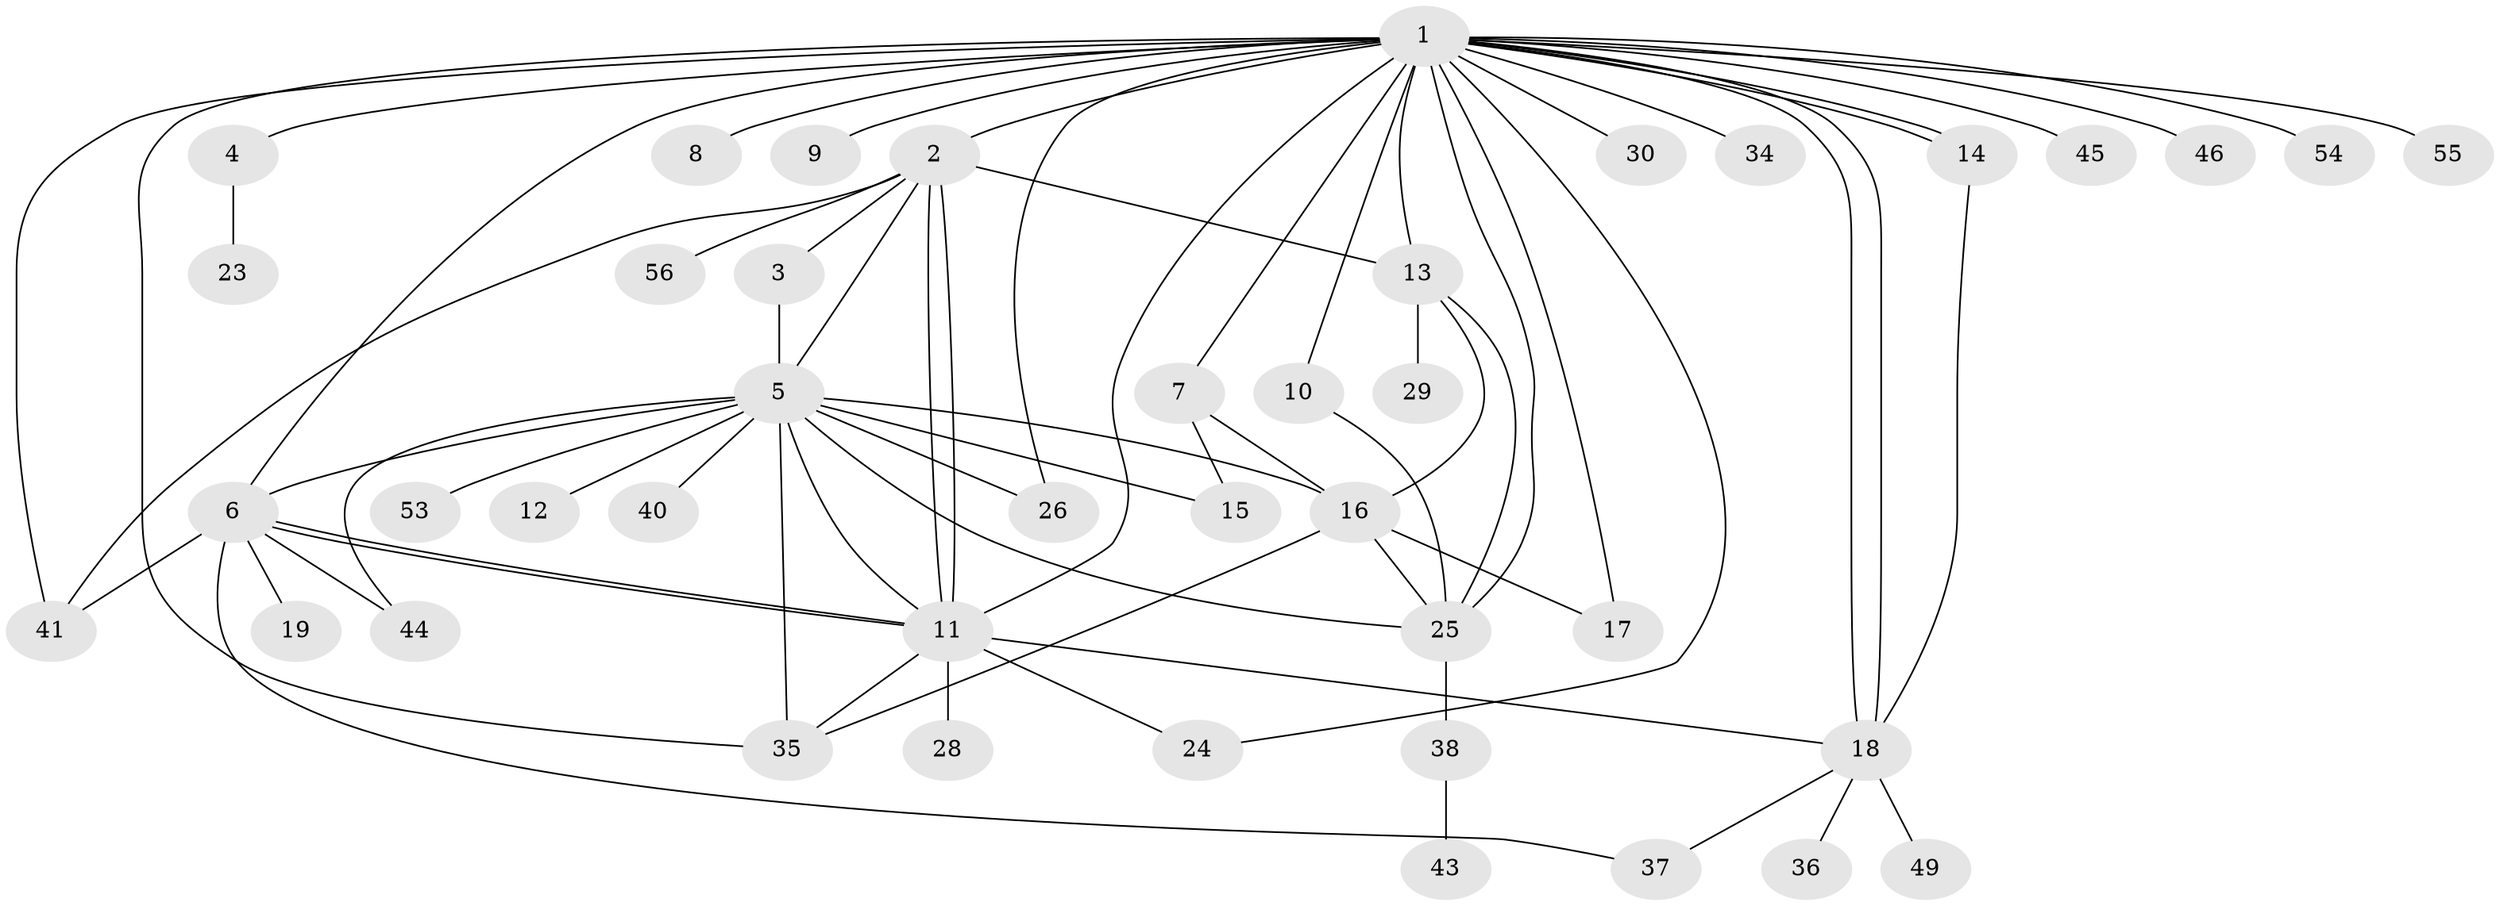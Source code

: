 // original degree distribution, {30: 0.017857142857142856, 9: 0.03571428571428571, 3: 0.10714285714285714, 2: 0.2857142857142857, 10: 0.03571428571428571, 1: 0.39285714285714285, 5: 0.03571428571428571, 4: 0.05357142857142857, 7: 0.03571428571428571}
// Generated by graph-tools (version 1.1) at 2025/11/02/27/25 16:11:11]
// undirected, 42 vertices, 70 edges
graph export_dot {
graph [start="1"]
  node [color=gray90,style=filled];
  1 [super="+20"];
  2 [super="+47"];
  3 [super="+33"];
  4;
  5 [super="+52"];
  6 [super="+50"];
  7 [super="+51"];
  8;
  9;
  10;
  11 [super="+22"];
  12;
  13 [super="+21"];
  14;
  15;
  16 [super="+42"];
  17 [super="+32"];
  18 [super="+27"];
  19;
  23;
  24;
  25 [super="+31"];
  26;
  28;
  29 [super="+39"];
  30;
  34;
  35;
  36;
  37;
  38;
  40;
  41 [super="+48"];
  43;
  44;
  45;
  46;
  49;
  53;
  54;
  55;
  56;
  1 -- 2;
  1 -- 4;
  1 -- 6;
  1 -- 7;
  1 -- 8;
  1 -- 9;
  1 -- 10;
  1 -- 11 [weight=2];
  1 -- 13;
  1 -- 14;
  1 -- 14;
  1 -- 17;
  1 -- 18 [weight=2];
  1 -- 18;
  1 -- 24;
  1 -- 26;
  1 -- 30;
  1 -- 34;
  1 -- 35;
  1 -- 41;
  1 -- 45;
  1 -- 46;
  1 -- 54;
  1 -- 55;
  1 -- 25;
  2 -- 3;
  2 -- 5;
  2 -- 11;
  2 -- 11;
  2 -- 56;
  2 -- 41;
  2 -- 13;
  3 -- 5;
  4 -- 23;
  5 -- 12;
  5 -- 15;
  5 -- 16;
  5 -- 26;
  5 -- 35;
  5 -- 40;
  5 -- 44;
  5 -- 53;
  5 -- 6;
  5 -- 25;
  5 -- 11;
  6 -- 11;
  6 -- 11;
  6 -- 19;
  6 -- 37;
  6 -- 41;
  6 -- 44;
  7 -- 16;
  7 -- 15;
  10 -- 25;
  11 -- 18;
  11 -- 24;
  11 -- 35;
  11 -- 28;
  13 -- 29;
  13 -- 25;
  13 -- 16;
  14 -- 18;
  16 -- 35;
  16 -- 25;
  16 -- 17;
  18 -- 36;
  18 -- 49;
  18 -- 37;
  25 -- 38;
  38 -- 43;
}
